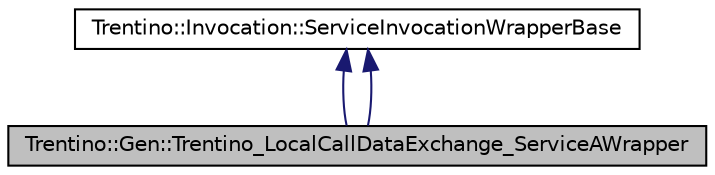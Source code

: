 digraph G
{
  edge [fontname="Helvetica",fontsize="10",labelfontname="Helvetica",labelfontsize="10"];
  node [fontname="Helvetica",fontsize="10",shape=record];
  Node1 [label="Trentino::Gen::Trentino_LocalCallDataExchange_ServiceAWrapper",height=0.2,width=0.4,color="black", fillcolor="grey75", style="filled" fontcolor="black"];
  Node2 -> Node1 [dir="back",color="midnightblue",fontsize="10",style="solid",fontname="Helvetica"];
  Node2 [label="Trentino::Invocation::ServiceInvocationWrapperBase",height=0.2,width=0.4,color="black", fillcolor="white", style="filled",URL="$class_trentino_1_1_invocation_1_1_service_invocation_wrapper_base.html",tooltip="The wrapper is used to call a given Service. Its contains the target service to be called..."];
  Node2 -> Node1 [dir="back",color="midnightblue",fontsize="10",style="solid",fontname="Helvetica"];
}
